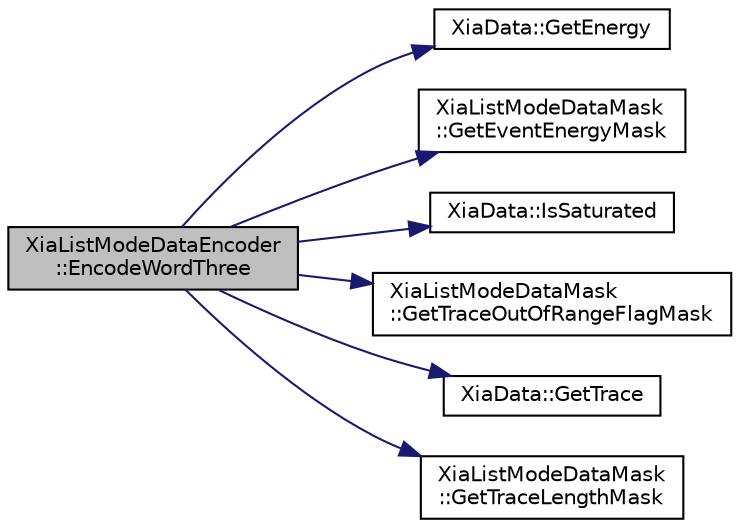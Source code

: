 digraph "XiaListModeDataEncoder::EncodeWordThree"
{
  edge [fontname="Helvetica",fontsize="10",labelfontname="Helvetica",labelfontsize="10"];
  node [fontname="Helvetica",fontsize="10",shape=record];
  rankdir="LR";
  Node1 [label="XiaListModeDataEncoder\l::EncodeWordThree",height=0.2,width=0.4,color="black", fillcolor="grey75", style="filled", fontcolor="black"];
  Node1 -> Node2 [color="midnightblue",fontsize="10",style="solid",fontname="Helvetica"];
  Node2 [label="XiaData::GetEnergy",height=0.2,width=0.4,color="black", fillcolor="white", style="filled",URL="$d2/ddd/class_xia_data.html#ade2672d5b33f5317bd0710408b88871b"];
  Node1 -> Node3 [color="midnightblue",fontsize="10",style="solid",fontname="Helvetica"];
  Node3 [label="XiaListModeDataMask\l::GetEventEnergyMask",height=0.2,width=0.4,color="black", fillcolor="white", style="filled",URL="$dc/d76/class_xia_list_mode_data_mask.html#a95d262e1a63fef2aed61c74ab7313f87"];
  Node1 -> Node4 [color="midnightblue",fontsize="10",style="solid",fontname="Helvetica"];
  Node4 [label="XiaData::IsSaturated",height=0.2,width=0.4,color="black", fillcolor="white", style="filled",URL="$d2/ddd/class_xia_data.html#a71da12674be88f691bc00b7b0090c3f1"];
  Node1 -> Node5 [color="midnightblue",fontsize="10",style="solid",fontname="Helvetica"];
  Node5 [label="XiaListModeDataMask\l::GetTraceOutOfRangeFlagMask",height=0.2,width=0.4,color="black", fillcolor="white", style="filled",URL="$dc/d76/class_xia_list_mode_data_mask.html#a3216c3a9d30f2af79b0bfdceeba60fd6"];
  Node1 -> Node6 [color="midnightblue",fontsize="10",style="solid",fontname="Helvetica"];
  Node6 [label="XiaData::GetTrace",height=0.2,width=0.4,color="black", fillcolor="white", style="filled",URL="$d2/ddd/class_xia_data.html#a94d10f0eb065dd14032b8b666bfcf663"];
  Node1 -> Node7 [color="midnightblue",fontsize="10",style="solid",fontname="Helvetica"];
  Node7 [label="XiaListModeDataMask\l::GetTraceLengthMask",height=0.2,width=0.4,color="black", fillcolor="white", style="filled",URL="$dc/d76/class_xia_list_mode_data_mask.html#a437a6586ef2cfb504d1414e271c7f9d6"];
}
